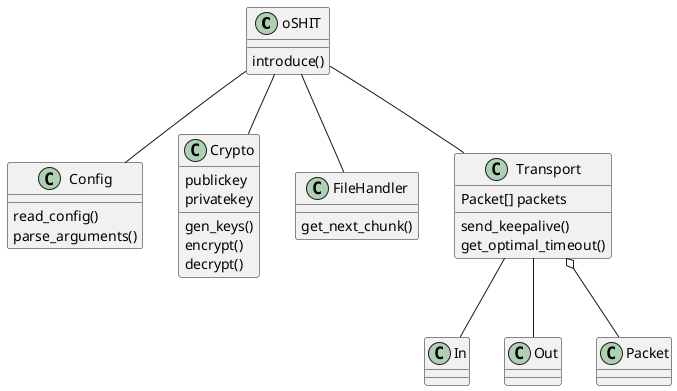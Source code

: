 @startuml

'
' Class relationships
'

oSHIT -- Config
oSHIT -- Crypto
oSHIT -- FileHandler
oSHIT -- Transport

Transport -- In
Transport -- Out
Transport o-- Packet


'
' Methods and fields
'

oSHIT : introduce()

Config : read_config()
Config : parse_arguments()

Crypto : publickey
Crypto : privatekey
Crypto : gen_keys()
Crypto : encrypt()
Crypto : decrypt()

FileHandler : get_next_chunk()

Transport : Packet[] packets
Transport : send_keepalive()
Transport : get_optimal_timeout()

@enduml
